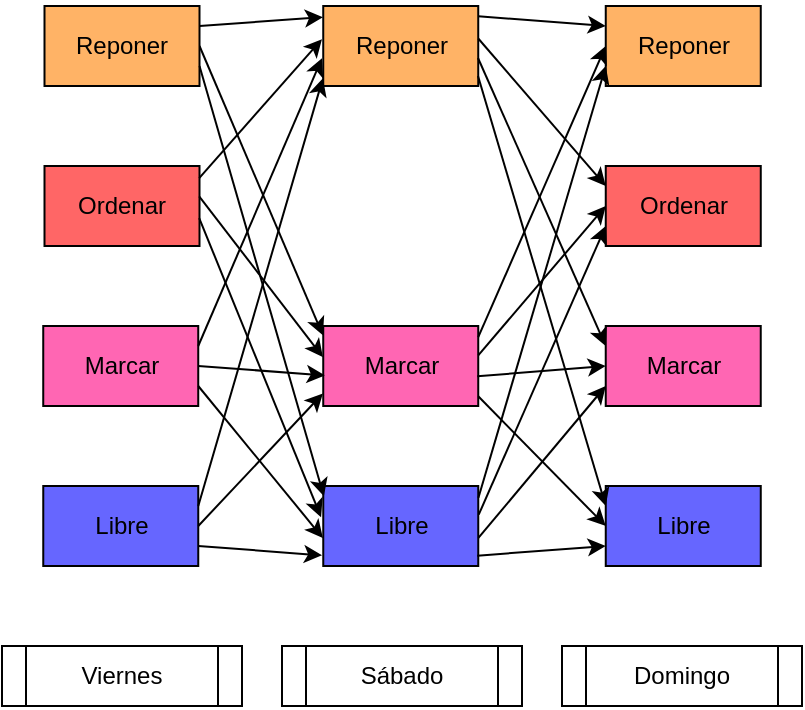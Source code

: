 <mxfile version="13.7.9" type="device"><diagram id="SsEqkScUuKvnIyuP2xL4" name="Page-1"><mxGraphModel dx="718" dy="424" grid="1" gridSize="10" guides="1" tooltips="1" connect="1" arrows="1" fold="1" page="1" pageScale="1" pageWidth="850" pageHeight="1100" math="0" shadow="0"><root><mxCell id="0"/><mxCell id="1" parent="0"/><mxCell id="H26fqjsHW_fbUK8VswqM-1" value="Viernes" style="shape=process;whiteSpace=wrap;html=1;backgroundOutline=1;" parent="1" vertex="1"><mxGeometry x="100" y="400" width="120" height="30" as="geometry"/></mxCell><mxCell id="H26fqjsHW_fbUK8VswqM-2" value="Sábado" style="shape=process;whiteSpace=wrap;html=1;backgroundOutline=1;" parent="1" vertex="1"><mxGeometry x="240" y="400" width="120" height="30" as="geometry"/></mxCell><mxCell id="H26fqjsHW_fbUK8VswqM-3" value="Domingo" style="shape=process;whiteSpace=wrap;html=1;backgroundOutline=1;" parent="1" vertex="1"><mxGeometry x="380" y="400" width="120" height="30" as="geometry"/></mxCell><mxCell id="vkXlP51LdWgRdsOiiTew-67" style="edgeStyle=none;rounded=0;orthogonalLoop=1;jettySize=auto;html=1;exitX=1;exitY=0.5;exitDx=0;exitDy=0;fillColor=#6666FF;entryX=-0.002;entryY=0.117;entryDx=0;entryDy=0;entryPerimeter=0;" edge="1" parent="1" source="vkXlP51LdWgRdsOiiTew-25" target="vkXlP51LdWgRdsOiiTew-33"><mxGeometry relative="1" as="geometry"><mxPoint x="210" y="270" as="targetPoint"/></mxGeometry></mxCell><mxCell id="vkXlP51LdWgRdsOiiTew-25" value="Reponer" style="rounded=0;whiteSpace=wrap;html=1;fillColor=#FFB366;" vertex="1" parent="1"><mxGeometry x="121.25" y="80" width="77.5" height="40" as="geometry"/></mxCell><mxCell id="vkXlP51LdWgRdsOiiTew-26" value="Reponer" style="rounded=0;whiteSpace=wrap;html=1;fillColor=#FFB366;" vertex="1" parent="1"><mxGeometry x="260.62" y="80" width="77.5" height="40" as="geometry"/></mxCell><mxCell id="vkXlP51LdWgRdsOiiTew-27" value="Reponer" style="rounded=0;whiteSpace=wrap;html=1;fillColor=#FFB366;" vertex="1" parent="1"><mxGeometry x="401.88" y="80" width="77.5" height="40" as="geometry"/></mxCell><mxCell id="vkXlP51LdWgRdsOiiTew-28" value="Ordenar" style="rounded=0;whiteSpace=wrap;html=1;fillColor=#FF6666;" vertex="1" parent="1"><mxGeometry x="121.25" y="160" width="77.5" height="40" as="geometry"/></mxCell><mxCell id="vkXlP51LdWgRdsOiiTew-30" value="Ordenar" style="rounded=0;whiteSpace=wrap;html=1;fillColor=#FF6666;" vertex="1" parent="1"><mxGeometry x="401.88" y="160" width="77.5" height="40" as="geometry"/></mxCell><mxCell id="vkXlP51LdWgRdsOiiTew-32" value="Marcar" style="rounded=0;whiteSpace=wrap;html=1;fillColor=#FF66B3;" vertex="1" parent="1"><mxGeometry x="120.62" y="240" width="77.5" height="40" as="geometry"/></mxCell><mxCell id="vkXlP51LdWgRdsOiiTew-33" value="Marcar" style="rounded=0;whiteSpace=wrap;html=1;fillColor=#FF66B3;" vertex="1" parent="1"><mxGeometry x="260.62" y="240" width="77.5" height="40" as="geometry"/></mxCell><mxCell id="vkXlP51LdWgRdsOiiTew-34" value="Marcar" style="rounded=0;whiteSpace=wrap;html=1;fillColor=#FF66B3;" vertex="1" parent="1"><mxGeometry x="401.87" y="240" width="77.5" height="40" as="geometry"/></mxCell><mxCell id="vkXlP51LdWgRdsOiiTew-71" style="edgeStyle=none;rounded=0;orthogonalLoop=1;jettySize=auto;html=1;exitX=1;exitY=0.75;exitDx=0;exitDy=0;fillColor=#6666FF;entryX=-0.008;entryY=0.867;entryDx=0;entryDy=0;entryPerimeter=0;" edge="1" parent="1" source="vkXlP51LdWgRdsOiiTew-38" target="vkXlP51LdWgRdsOiiTew-39"><mxGeometry relative="1" as="geometry"><mxPoint x="240" y="370" as="targetPoint"/></mxGeometry></mxCell><mxCell id="vkXlP51LdWgRdsOiiTew-38" value="Libre" style="rounded=0;whiteSpace=wrap;html=1;fillColor=#6666FF;" vertex="1" parent="1"><mxGeometry x="120.63" y="320" width="77.5" height="40" as="geometry"/></mxCell><mxCell id="vkXlP51LdWgRdsOiiTew-39" value="Libre" style="rounded=0;whiteSpace=wrap;html=1;fillColor=#6666FF;" vertex="1" parent="1"><mxGeometry x="260.63" y="320" width="77.5" height="40" as="geometry"/></mxCell><mxCell id="vkXlP51LdWgRdsOiiTew-40" value="Libre" style="rounded=0;whiteSpace=wrap;html=1;fillColor=#6666FF;" vertex="1" parent="1"><mxGeometry x="401.88" y="320" width="77.5" height="40" as="geometry"/></mxCell><mxCell id="vkXlP51LdWgRdsOiiTew-61" value="" style="endArrow=classic;html=1;fillColor=#6666FF;exitX=1;exitY=0.25;exitDx=0;exitDy=0;entryX=-0.002;entryY=0.14;entryDx=0;entryDy=0;entryPerimeter=0;" edge="1" parent="1" source="vkXlP51LdWgRdsOiiTew-25" target="vkXlP51LdWgRdsOiiTew-26"><mxGeometry width="50" height="50" relative="1" as="geometry"><mxPoint x="290" y="250" as="sourcePoint"/><mxPoint x="340" y="200" as="targetPoint"/></mxGeometry></mxCell><mxCell id="vkXlP51LdWgRdsOiiTew-62" value="" style="endArrow=classic;html=1;fillColor=#6666FF;exitX=1;exitY=0.75;exitDx=0;exitDy=0;entryX=0.004;entryY=0.129;entryDx=0;entryDy=0;entryPerimeter=0;" edge="1" parent="1" source="vkXlP51LdWgRdsOiiTew-25" target="vkXlP51LdWgRdsOiiTew-39"><mxGeometry width="50" height="50" relative="1" as="geometry"><mxPoint x="160" y="220" as="sourcePoint"/><mxPoint x="250" y="290" as="targetPoint"/></mxGeometry></mxCell><mxCell id="vkXlP51LdWgRdsOiiTew-63" value="" style="endArrow=classic;html=1;fillColor=#6666FF;exitX=0.998;exitY=0.379;exitDx=0;exitDy=0;exitPerimeter=0;entryX=-0.002;entryY=0.39;entryDx=0;entryDy=0;entryPerimeter=0;" edge="1" parent="1" source="vkXlP51LdWgRdsOiiTew-28" target="vkXlP51LdWgRdsOiiTew-33"><mxGeometry width="50" height="50" relative="1" as="geometry"><mxPoint x="160" y="220" as="sourcePoint"/><mxPoint x="230" y="260" as="targetPoint"/></mxGeometry></mxCell><mxCell id="vkXlP51LdWgRdsOiiTew-64" value="" style="endArrow=classic;html=1;fillColor=#6666FF;entryX=-0.008;entryY=0.414;entryDx=0;entryDy=0;entryPerimeter=0;exitX=0.998;exitY=0.152;exitDx=0;exitDy=0;exitPerimeter=0;" edge="1" parent="1" source="vkXlP51LdWgRdsOiiTew-28" target="vkXlP51LdWgRdsOiiTew-26"><mxGeometry width="50" height="50" relative="1" as="geometry"><mxPoint x="160" y="220" as="sourcePoint"/><mxPoint x="210" y="170" as="targetPoint"/></mxGeometry></mxCell><mxCell id="vkXlP51LdWgRdsOiiTew-66" value="" style="endArrow=classic;html=1;fillColor=#6666FF;exitX=0.998;exitY=0.652;exitDx=0;exitDy=0;exitPerimeter=0;entryX=-0.014;entryY=0.39;entryDx=0;entryDy=0;entryPerimeter=0;" edge="1" parent="1" source="vkXlP51LdWgRdsOiiTew-28" target="vkXlP51LdWgRdsOiiTew-39"><mxGeometry width="50" height="50" relative="1" as="geometry"><mxPoint x="150" y="140" as="sourcePoint"/><mxPoint x="210" y="150" as="targetPoint"/></mxGeometry></mxCell><mxCell id="vkXlP51LdWgRdsOiiTew-68" value="" style="endArrow=classic;html=1;fillColor=#6666FF;exitX=1;exitY=0.25;exitDx=0;exitDy=0;entryX=-0.008;entryY=0.652;entryDx=0;entryDy=0;entryPerimeter=0;" edge="1" parent="1" source="vkXlP51LdWgRdsOiiTew-32" target="vkXlP51LdWgRdsOiiTew-26"><mxGeometry width="50" height="50" relative="1" as="geometry"><mxPoint x="160" y="210" as="sourcePoint"/><mxPoint x="210" y="160" as="targetPoint"/></mxGeometry></mxCell><mxCell id="vkXlP51LdWgRdsOiiTew-69" value="" style="endArrow=classic;html=1;fillColor=#6666FF;exitX=1;exitY=0.5;exitDx=0;exitDy=0;entryX=0.01;entryY=0.617;entryDx=0;entryDy=0;entryPerimeter=0;" edge="1" parent="1" source="vkXlP51LdWgRdsOiiTew-32" target="vkXlP51LdWgRdsOiiTew-33"><mxGeometry width="50" height="50" relative="1" as="geometry"><mxPoint x="160" y="280" as="sourcePoint"/><mxPoint x="210" y="230" as="targetPoint"/></mxGeometry></mxCell><mxCell id="vkXlP51LdWgRdsOiiTew-70" value="" style="endArrow=classic;html=1;fillColor=#6666FF;exitX=1;exitY=0.75;exitDx=0;exitDy=0;entryX=-0.002;entryY=0.652;entryDx=0;entryDy=0;entryPerimeter=0;" edge="1" parent="1" source="vkXlP51LdWgRdsOiiTew-32" target="vkXlP51LdWgRdsOiiTew-39"><mxGeometry width="50" height="50" relative="1" as="geometry"><mxPoint x="160" y="280" as="sourcePoint"/><mxPoint x="210" y="230" as="targetPoint"/></mxGeometry></mxCell><mxCell id="vkXlP51LdWgRdsOiiTew-72" value="" style="endArrow=classic;html=1;fillColor=#6666FF;exitX=1;exitY=0.25;exitDx=0;exitDy=0;entryX=-0.002;entryY=0.902;entryDx=0;entryDy=0;entryPerimeter=0;" edge="1" parent="1" source="vkXlP51LdWgRdsOiiTew-38" target="vkXlP51LdWgRdsOiiTew-26"><mxGeometry width="50" height="50" relative="1" as="geometry"><mxPoint x="210" y="280" as="sourcePoint"/><mxPoint x="290" y="130" as="targetPoint"/></mxGeometry></mxCell><mxCell id="vkXlP51LdWgRdsOiiTew-73" value="" style="endArrow=classic;html=1;fillColor=#6666FF;exitX=1;exitY=0.5;exitDx=0;exitDy=0;entryX=-0.002;entryY=0.843;entryDx=0;entryDy=0;entryPerimeter=0;" edge="1" parent="1" source="vkXlP51LdWgRdsOiiTew-38" target="vkXlP51LdWgRdsOiiTew-33"><mxGeometry width="50" height="50" relative="1" as="geometry"><mxPoint x="210" y="280" as="sourcePoint"/><mxPoint x="260" y="230" as="targetPoint"/></mxGeometry></mxCell><mxCell id="vkXlP51LdWgRdsOiiTew-74" value="" style="endArrow=classic;html=1;fillColor=#6666FF;entryX=0;entryY=0.25;entryDx=0;entryDy=0;exitX=1;exitY=0.129;exitDx=0;exitDy=0;exitPerimeter=0;" edge="1" parent="1" source="vkXlP51LdWgRdsOiiTew-26" target="vkXlP51LdWgRdsOiiTew-27"><mxGeometry width="50" height="50" relative="1" as="geometry"><mxPoint x="360" y="100" as="sourcePoint"/><mxPoint x="360" y="160" as="targetPoint"/></mxGeometry></mxCell><mxCell id="vkXlP51LdWgRdsOiiTew-75" value="" style="endArrow=classic;html=1;fillColor=#6666FF;entryX=0;entryY=0.25;entryDx=0;entryDy=0;exitX=1;exitY=0.406;exitDx=0;exitDy=0;exitPerimeter=0;" edge="1" parent="1" source="vkXlP51LdWgRdsOiiTew-26" target="vkXlP51LdWgRdsOiiTew-30"><mxGeometry width="50" height="50" relative="1" as="geometry"><mxPoint x="340" y="96" as="sourcePoint"/><mxPoint x="360" y="160" as="targetPoint"/></mxGeometry></mxCell><mxCell id="vkXlP51LdWgRdsOiiTew-76" value="" style="endArrow=classic;html=1;fillColor=#6666FF;entryX=0;entryY=0.25;entryDx=0;entryDy=0;" edge="1" parent="1" target="vkXlP51LdWgRdsOiiTew-34"><mxGeometry width="50" height="50" relative="1" as="geometry"><mxPoint x="338" y="106" as="sourcePoint"/><mxPoint x="360" y="160" as="targetPoint"/></mxGeometry></mxCell><mxCell id="vkXlP51LdWgRdsOiiTew-77" value="" style="endArrow=classic;html=1;fillColor=#6666FF;entryX=0;entryY=0.25;entryDx=0;entryDy=0;" edge="1" parent="1" target="vkXlP51LdWgRdsOiiTew-40"><mxGeometry width="50" height="50" relative="1" as="geometry"><mxPoint x="338" y="115" as="sourcePoint"/><mxPoint x="360" y="160" as="targetPoint"/></mxGeometry></mxCell><mxCell id="vkXlP51LdWgRdsOiiTew-78" value="" style="endArrow=classic;html=1;fillColor=#6666FF;entryX=0;entryY=0.5;entryDx=0;entryDy=0;exitX=1;exitY=0.14;exitDx=0;exitDy=0;exitPerimeter=0;" edge="1" parent="1" source="vkXlP51LdWgRdsOiiTew-33" target="vkXlP51LdWgRdsOiiTew-27"><mxGeometry width="50" height="50" relative="1" as="geometry"><mxPoint x="350" y="245" as="sourcePoint"/><mxPoint x="360" y="160" as="targetPoint"/></mxGeometry></mxCell><mxCell id="vkXlP51LdWgRdsOiiTew-79" value="" style="endArrow=classic;html=1;fillColor=#6666FF;exitX=1;exitY=0.367;exitDx=0;exitDy=0;exitPerimeter=0;entryX=0;entryY=0.5;entryDx=0;entryDy=0;" edge="1" parent="1" source="vkXlP51LdWgRdsOiiTew-33" target="vkXlP51LdWgRdsOiiTew-30"><mxGeometry width="50" height="50" relative="1" as="geometry"><mxPoint x="310" y="210" as="sourcePoint"/><mxPoint x="360" y="160" as="targetPoint"/></mxGeometry></mxCell><mxCell id="vkXlP51LdWgRdsOiiTew-80" value="" style="endArrow=classic;html=1;fillColor=#6666FF;exitX=0.994;exitY=0.629;exitDx=0;exitDy=0;exitPerimeter=0;entryX=0;entryY=0.5;entryDx=0;entryDy=0;" edge="1" parent="1" source="vkXlP51LdWgRdsOiiTew-33" target="vkXlP51LdWgRdsOiiTew-34"><mxGeometry width="50" height="50" relative="1" as="geometry"><mxPoint x="310" y="280" as="sourcePoint"/><mxPoint x="360" y="230" as="targetPoint"/></mxGeometry></mxCell><mxCell id="vkXlP51LdWgRdsOiiTew-81" value="" style="endArrow=classic;html=1;fillColor=#6666FF;exitX=1;exitY=0.879;exitDx=0;exitDy=0;exitPerimeter=0;entryX=0;entryY=0.5;entryDx=0;entryDy=0;" edge="1" parent="1" source="vkXlP51LdWgRdsOiiTew-33" target="vkXlP51LdWgRdsOiiTew-40"><mxGeometry width="50" height="50" relative="1" as="geometry"><mxPoint x="370" y="290" as="sourcePoint"/><mxPoint x="370" y="310" as="targetPoint"/></mxGeometry></mxCell><mxCell id="vkXlP51LdWgRdsOiiTew-82" value="" style="endArrow=classic;html=1;fillColor=#6666FF;entryX=0;entryY=0.75;entryDx=0;entryDy=0;exitX=1.001;exitY=0.146;exitDx=0;exitDy=0;exitPerimeter=0;" edge="1" parent="1" source="vkXlP51LdWgRdsOiiTew-39" target="vkXlP51LdWgRdsOiiTew-27"><mxGeometry width="50" height="50" relative="1" as="geometry"><mxPoint x="340" y="326" as="sourcePoint"/><mxPoint x="360" y="230" as="targetPoint"/></mxGeometry></mxCell><mxCell id="vkXlP51LdWgRdsOiiTew-83" value="" style="endArrow=classic;html=1;fillColor=#6666FF;exitX=1.003;exitY=0.358;exitDx=0;exitDy=0;exitPerimeter=0;entryX=0;entryY=0.75;entryDx=0;entryDy=0;" edge="1" parent="1" source="vkXlP51LdWgRdsOiiTew-39" target="vkXlP51LdWgRdsOiiTew-30"><mxGeometry width="50" height="50" relative="1" as="geometry"><mxPoint x="310" y="340" as="sourcePoint"/><mxPoint x="360" y="290" as="targetPoint"/></mxGeometry></mxCell><mxCell id="vkXlP51LdWgRdsOiiTew-84" value="" style="endArrow=classic;html=1;fillColor=#6666FF;exitX=1.001;exitY=0.649;exitDx=0;exitDy=0;exitPerimeter=0;entryX=0;entryY=0.75;entryDx=0;entryDy=0;" edge="1" parent="1" source="vkXlP51LdWgRdsOiiTew-39" target="vkXlP51LdWgRdsOiiTew-34"><mxGeometry width="50" height="50" relative="1" as="geometry"><mxPoint x="350" y="346" as="sourcePoint"/><mxPoint x="360" y="300" as="targetPoint"/></mxGeometry></mxCell><mxCell id="vkXlP51LdWgRdsOiiTew-85" value="" style="endArrow=classic;html=1;fillColor=#6666FF;exitX=0.994;exitY=0.871;exitDx=0;exitDy=0;exitPerimeter=0;entryX=0;entryY=0.75;entryDx=0;entryDy=0;" edge="1" parent="1" source="vkXlP51LdWgRdsOiiTew-39" target="vkXlP51LdWgRdsOiiTew-40"><mxGeometry width="50" height="50" relative="1" as="geometry"><mxPoint x="310" y="340" as="sourcePoint"/><mxPoint x="360" y="290" as="targetPoint"/></mxGeometry></mxCell></root></mxGraphModel></diagram></mxfile>